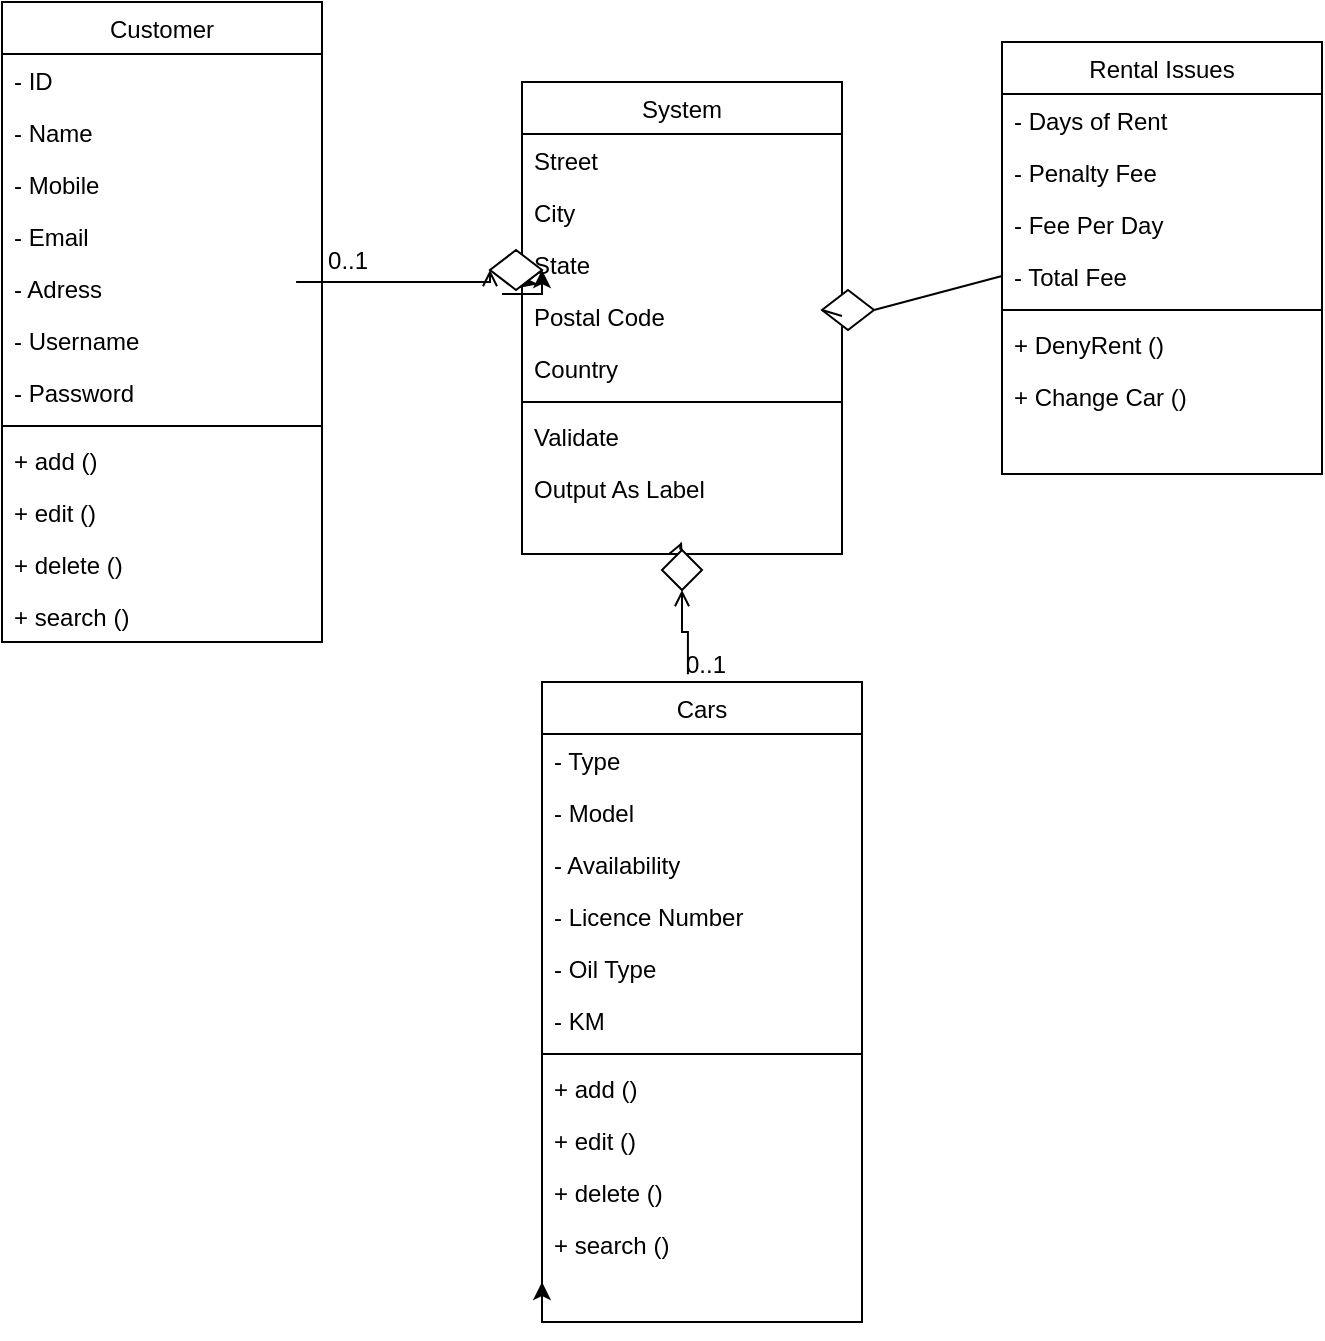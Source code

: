 <mxfile version="13.5.9" type="github">
  <diagram id="C5RBs43oDa-KdzZeNtuy" name="Page-1">
    <mxGraphModel dx="828" dy="452" grid="1" gridSize="10" guides="1" tooltips="1" connect="1" arrows="1" fold="1" page="1" pageScale="1" pageWidth="827" pageHeight="1169" math="0" shadow="0">
      <root>
        <mxCell id="WIyWlLk6GJQsqaUBKTNV-0" />
        <mxCell id="WIyWlLk6GJQsqaUBKTNV-1" parent="WIyWlLk6GJQsqaUBKTNV-0" />
        <mxCell id="zkfFHV4jXpPFQw0GAbJ--26" value="" style="endArrow=open;shadow=0;strokeWidth=1;rounded=0;endFill=1;edgeStyle=elbowEdgeStyle;elbow=vertical;exitX=0.919;exitY=-0.077;exitDx=0;exitDy=0;exitPerimeter=0;entryX=0;entryY=0.5;entryDx=0;entryDy=0;" parent="WIyWlLk6GJQsqaUBKTNV-1" target="RH0GhNYxz6qdvkt9rHXu-26" edge="1">
          <mxGeometry x="0.5" y="41" relative="1" as="geometry">
            <mxPoint x="257.04" y="159.998" as="sourcePoint" />
            <mxPoint x="380" y="160" as="targetPoint" />
            <mxPoint x="-40" y="32" as="offset" />
            <Array as="points">
              <mxPoint x="328" y="160" />
            </Array>
          </mxGeometry>
        </mxCell>
        <mxCell id="zkfFHV4jXpPFQw0GAbJ--27" value="0..1" style="resizable=0;align=left;verticalAlign=bottom;labelBackgroundColor=none;fontSize=12;" parent="zkfFHV4jXpPFQw0GAbJ--26" connectable="0" vertex="1">
          <mxGeometry x="-1" relative="1" as="geometry">
            <mxPoint x="14" y="-2" as="offset" />
          </mxGeometry>
        </mxCell>
        <mxCell id="RH0GhNYxz6qdvkt9rHXu-14" value="System" style="swimlane;fontStyle=0;align=center;verticalAlign=top;childLayout=stackLayout;horizontal=1;startSize=26;horizontalStack=0;resizeParent=1;resizeLast=0;collapsible=1;marginBottom=0;rounded=0;shadow=0;strokeWidth=1;" vertex="1" parent="WIyWlLk6GJQsqaUBKTNV-1">
          <mxGeometry x="370" y="60" width="160" height="236" as="geometry">
            <mxRectangle x="550" y="140" width="160" height="26" as="alternateBounds" />
          </mxGeometry>
        </mxCell>
        <mxCell id="RH0GhNYxz6qdvkt9rHXu-15" value="Street" style="text;align=left;verticalAlign=top;spacingLeft=4;spacingRight=4;overflow=hidden;rotatable=0;points=[[0,0.5],[1,0.5]];portConstraint=eastwest;" vertex="1" parent="RH0GhNYxz6qdvkt9rHXu-14">
          <mxGeometry y="26" width="160" height="26" as="geometry" />
        </mxCell>
        <mxCell id="RH0GhNYxz6qdvkt9rHXu-16" value="City" style="text;align=left;verticalAlign=top;spacingLeft=4;spacingRight=4;overflow=hidden;rotatable=0;points=[[0,0.5],[1,0.5]];portConstraint=eastwest;rounded=0;shadow=0;html=0;" vertex="1" parent="RH0GhNYxz6qdvkt9rHXu-14">
          <mxGeometry y="52" width="160" height="26" as="geometry" />
        </mxCell>
        <mxCell id="RH0GhNYxz6qdvkt9rHXu-17" value="State" style="text;align=left;verticalAlign=top;spacingLeft=4;spacingRight=4;overflow=hidden;rotatable=0;points=[[0,0.5],[1,0.5]];portConstraint=eastwest;rounded=0;shadow=0;html=0;" vertex="1" parent="RH0GhNYxz6qdvkt9rHXu-14">
          <mxGeometry y="78" width="160" height="26" as="geometry" />
        </mxCell>
        <mxCell id="RH0GhNYxz6qdvkt9rHXu-18" value="Postal Code" style="text;align=left;verticalAlign=top;spacingLeft=4;spacingRight=4;overflow=hidden;rotatable=0;points=[[0,0.5],[1,0.5]];portConstraint=eastwest;rounded=0;shadow=0;html=0;" vertex="1" parent="RH0GhNYxz6qdvkt9rHXu-14">
          <mxGeometry y="104" width="160" height="26" as="geometry" />
        </mxCell>
        <mxCell id="RH0GhNYxz6qdvkt9rHXu-19" value="Country" style="text;align=left;verticalAlign=top;spacingLeft=4;spacingRight=4;overflow=hidden;rotatable=0;points=[[0,0.5],[1,0.5]];portConstraint=eastwest;rounded=0;shadow=0;html=0;" vertex="1" parent="RH0GhNYxz6qdvkt9rHXu-14">
          <mxGeometry y="130" width="160" height="26" as="geometry" />
        </mxCell>
        <mxCell id="RH0GhNYxz6qdvkt9rHXu-20" value="" style="line;html=1;strokeWidth=1;align=left;verticalAlign=middle;spacingTop=-1;spacingLeft=3;spacingRight=3;rotatable=0;labelPosition=right;points=[];portConstraint=eastwest;" vertex="1" parent="RH0GhNYxz6qdvkt9rHXu-14">
          <mxGeometry y="156" width="160" height="8" as="geometry" />
        </mxCell>
        <mxCell id="RH0GhNYxz6qdvkt9rHXu-21" value="Validate" style="text;align=left;verticalAlign=top;spacingLeft=4;spacingRight=4;overflow=hidden;rotatable=0;points=[[0,0.5],[1,0.5]];portConstraint=eastwest;" vertex="1" parent="RH0GhNYxz6qdvkt9rHXu-14">
          <mxGeometry y="164" width="160" height="26" as="geometry" />
        </mxCell>
        <mxCell id="RH0GhNYxz6qdvkt9rHXu-22" value="Output As Label" style="text;align=left;verticalAlign=top;spacingLeft=4;spacingRight=4;overflow=hidden;rotatable=0;points=[[0,0.5],[1,0.5]];portConstraint=eastwest;" vertex="1" parent="RH0GhNYxz6qdvkt9rHXu-14">
          <mxGeometry y="190" width="160" height="26" as="geometry" />
        </mxCell>
        <mxCell id="RH0GhNYxz6qdvkt9rHXu-2" value="Customer" style="swimlane;fontStyle=0;align=center;verticalAlign=top;childLayout=stackLayout;horizontal=1;startSize=26;horizontalStack=0;resizeParent=1;resizeLast=0;collapsible=1;marginBottom=0;rounded=0;shadow=0;strokeWidth=1;" vertex="1" parent="WIyWlLk6GJQsqaUBKTNV-1">
          <mxGeometry x="110" y="20" width="160" height="320" as="geometry">
            <mxRectangle x="550" y="140" width="160" height="26" as="alternateBounds" />
          </mxGeometry>
        </mxCell>
        <mxCell id="RH0GhNYxz6qdvkt9rHXu-3" value="- ID" style="text;align=left;verticalAlign=top;spacingLeft=4;spacingRight=4;overflow=hidden;rotatable=0;points=[[0,0.5],[1,0.5]];portConstraint=eastwest;" vertex="1" parent="RH0GhNYxz6qdvkt9rHXu-2">
          <mxGeometry y="26" width="160" height="26" as="geometry" />
        </mxCell>
        <mxCell id="RH0GhNYxz6qdvkt9rHXu-4" value="- Name" style="text;align=left;verticalAlign=top;spacingLeft=4;spacingRight=4;overflow=hidden;rotatable=0;points=[[0,0.5],[1,0.5]];portConstraint=eastwest;rounded=0;shadow=0;html=0;" vertex="1" parent="RH0GhNYxz6qdvkt9rHXu-2">
          <mxGeometry y="52" width="160" height="26" as="geometry" />
        </mxCell>
        <mxCell id="RH0GhNYxz6qdvkt9rHXu-5" value="- Mobile" style="text;align=left;verticalAlign=top;spacingLeft=4;spacingRight=4;overflow=hidden;rotatable=0;points=[[0,0.5],[1,0.5]];portConstraint=eastwest;rounded=0;shadow=0;html=0;" vertex="1" parent="RH0GhNYxz6qdvkt9rHXu-2">
          <mxGeometry y="78" width="160" height="26" as="geometry" />
        </mxCell>
        <mxCell id="RH0GhNYxz6qdvkt9rHXu-6" value="- Email" style="text;align=left;verticalAlign=top;spacingLeft=4;spacingRight=4;overflow=hidden;rotatable=0;points=[[0,0.5],[1,0.5]];portConstraint=eastwest;rounded=0;shadow=0;html=0;" vertex="1" parent="RH0GhNYxz6qdvkt9rHXu-2">
          <mxGeometry y="104" width="160" height="26" as="geometry" />
        </mxCell>
        <mxCell id="RH0GhNYxz6qdvkt9rHXu-7" value="- Adress" style="text;align=left;verticalAlign=top;spacingLeft=4;spacingRight=4;overflow=hidden;rotatable=0;points=[[0,0.5],[1,0.5]];portConstraint=eastwest;rounded=0;shadow=0;html=0;" vertex="1" parent="RH0GhNYxz6qdvkt9rHXu-2">
          <mxGeometry y="130" width="160" height="26" as="geometry" />
        </mxCell>
        <mxCell id="RH0GhNYxz6qdvkt9rHXu-11" value="- Username" style="text;align=left;verticalAlign=top;spacingLeft=4;spacingRight=4;overflow=hidden;rotatable=0;points=[[0,0.5],[1,0.5]];portConstraint=eastwest;rounded=0;shadow=0;html=0;" vertex="1" parent="RH0GhNYxz6qdvkt9rHXu-2">
          <mxGeometry y="156" width="160" height="26" as="geometry" />
        </mxCell>
        <mxCell id="RH0GhNYxz6qdvkt9rHXu-12" value="- Password" style="text;align=left;verticalAlign=top;spacingLeft=4;spacingRight=4;overflow=hidden;rotatable=0;points=[[0,0.5],[1,0.5]];portConstraint=eastwest;rounded=0;shadow=0;html=0;" vertex="1" parent="RH0GhNYxz6qdvkt9rHXu-2">
          <mxGeometry y="182" width="160" height="26" as="geometry" />
        </mxCell>
        <mxCell id="RH0GhNYxz6qdvkt9rHXu-8" value="" style="line;html=1;strokeWidth=1;align=left;verticalAlign=middle;spacingTop=-1;spacingLeft=3;spacingRight=3;rotatable=0;labelPosition=right;points=[];portConstraint=eastwest;" vertex="1" parent="RH0GhNYxz6qdvkt9rHXu-2">
          <mxGeometry y="208" width="160" height="8" as="geometry" />
        </mxCell>
        <mxCell id="RH0GhNYxz6qdvkt9rHXu-9" value="+ add ()" style="text;align=left;verticalAlign=top;spacingLeft=4;spacingRight=4;overflow=hidden;rotatable=0;points=[[0,0.5],[1,0.5]];portConstraint=eastwest;" vertex="1" parent="RH0GhNYxz6qdvkt9rHXu-2">
          <mxGeometry y="216" width="160" height="26" as="geometry" />
        </mxCell>
        <mxCell id="RH0GhNYxz6qdvkt9rHXu-10" value="+ edit ()" style="text;align=left;verticalAlign=top;spacingLeft=4;spacingRight=4;overflow=hidden;rotatable=0;points=[[0,0.5],[1,0.5]];portConstraint=eastwest;" vertex="1" parent="RH0GhNYxz6qdvkt9rHXu-2">
          <mxGeometry y="242" width="160" height="26" as="geometry" />
        </mxCell>
        <mxCell id="RH0GhNYxz6qdvkt9rHXu-23" value="+ delete ()" style="text;align=left;verticalAlign=top;spacingLeft=4;spacingRight=4;overflow=hidden;rotatable=0;points=[[0,0.5],[1,0.5]];portConstraint=eastwest;" vertex="1" parent="RH0GhNYxz6qdvkt9rHXu-2">
          <mxGeometry y="268" width="160" height="26" as="geometry" />
        </mxCell>
        <mxCell id="RH0GhNYxz6qdvkt9rHXu-24" value="+ search ()" style="text;align=left;verticalAlign=top;spacingLeft=4;spacingRight=4;overflow=hidden;rotatable=0;points=[[0,0.5],[1,0.5]];portConstraint=eastwest;" vertex="1" parent="RH0GhNYxz6qdvkt9rHXu-2">
          <mxGeometry y="294" width="160" height="26" as="geometry" />
        </mxCell>
        <mxCell id="RH0GhNYxz6qdvkt9rHXu-25" value="" style="endArrow=classic;html=1;exitX=1;exitY=0.5;exitDx=0;exitDy=0;" edge="1" parent="WIyWlLk6GJQsqaUBKTNV-1" source="RH0GhNYxz6qdvkt9rHXu-26">
          <mxGeometry width="50" height="50" relative="1" as="geometry">
            <mxPoint x="390" y="270" as="sourcePoint" />
            <mxPoint x="368" y="163" as="targetPoint" />
          </mxGeometry>
        </mxCell>
        <mxCell id="RH0GhNYxz6qdvkt9rHXu-26" value="" style="rhombus;whiteSpace=wrap;html=1;" vertex="1" parent="WIyWlLk6GJQsqaUBKTNV-1">
          <mxGeometry x="354" y="144" width="26" height="20" as="geometry" />
        </mxCell>
        <mxCell id="zkfFHV4jXpPFQw0GAbJ--17" value="Rental Issues" style="swimlane;fontStyle=0;align=center;verticalAlign=top;childLayout=stackLayout;horizontal=1;startSize=26;horizontalStack=0;resizeParent=1;resizeLast=0;collapsible=1;marginBottom=0;rounded=0;shadow=0;strokeWidth=1;" parent="WIyWlLk6GJQsqaUBKTNV-1" vertex="1">
          <mxGeometry x="610" y="40" width="160" height="216" as="geometry">
            <mxRectangle x="550" y="140" width="160" height="26" as="alternateBounds" />
          </mxGeometry>
        </mxCell>
        <mxCell id="zkfFHV4jXpPFQw0GAbJ--18" value="- Days of Rent" style="text;align=left;verticalAlign=top;spacingLeft=4;spacingRight=4;overflow=hidden;rotatable=0;points=[[0,0.5],[1,0.5]];portConstraint=eastwest;" parent="zkfFHV4jXpPFQw0GAbJ--17" vertex="1">
          <mxGeometry y="26" width="160" height="26" as="geometry" />
        </mxCell>
        <mxCell id="zkfFHV4jXpPFQw0GAbJ--19" value="- Penalty Fee" style="text;align=left;verticalAlign=top;spacingLeft=4;spacingRight=4;overflow=hidden;rotatable=0;points=[[0,0.5],[1,0.5]];portConstraint=eastwest;rounded=0;shadow=0;html=0;" parent="zkfFHV4jXpPFQw0GAbJ--17" vertex="1">
          <mxGeometry y="52" width="160" height="26" as="geometry" />
        </mxCell>
        <mxCell id="zkfFHV4jXpPFQw0GAbJ--20" value="- Fee Per Day" style="text;align=left;verticalAlign=top;spacingLeft=4;spacingRight=4;overflow=hidden;rotatable=0;points=[[0,0.5],[1,0.5]];portConstraint=eastwest;rounded=0;shadow=0;html=0;" parent="zkfFHV4jXpPFQw0GAbJ--17" vertex="1">
          <mxGeometry y="78" width="160" height="26" as="geometry" />
        </mxCell>
        <mxCell id="zkfFHV4jXpPFQw0GAbJ--21" value="- Total Fee" style="text;align=left;verticalAlign=top;spacingLeft=4;spacingRight=4;overflow=hidden;rotatable=0;points=[[0,0.5],[1,0.5]];portConstraint=eastwest;rounded=0;shadow=0;html=0;" parent="zkfFHV4jXpPFQw0GAbJ--17" vertex="1">
          <mxGeometry y="104" width="160" height="26" as="geometry" />
        </mxCell>
        <mxCell id="zkfFHV4jXpPFQw0GAbJ--23" value="" style="line;html=1;strokeWidth=1;align=left;verticalAlign=middle;spacingTop=-1;spacingLeft=3;spacingRight=3;rotatable=0;labelPosition=right;points=[];portConstraint=eastwest;" parent="zkfFHV4jXpPFQw0GAbJ--17" vertex="1">
          <mxGeometry y="130" width="160" height="8" as="geometry" />
        </mxCell>
        <mxCell id="zkfFHV4jXpPFQw0GAbJ--24" value="+ DenyRent ()" style="text;align=left;verticalAlign=top;spacingLeft=4;spacingRight=4;overflow=hidden;rotatable=0;points=[[0,0.5],[1,0.5]];portConstraint=eastwest;" parent="zkfFHV4jXpPFQw0GAbJ--17" vertex="1">
          <mxGeometry y="138" width="160" height="26" as="geometry" />
        </mxCell>
        <mxCell id="zkfFHV4jXpPFQw0GAbJ--25" value="+ Change Car ()" style="text;align=left;verticalAlign=top;spacingLeft=4;spacingRight=4;overflow=hidden;rotatable=0;points=[[0,0.5],[1,0.5]];portConstraint=eastwest;" parent="zkfFHV4jXpPFQw0GAbJ--17" vertex="1">
          <mxGeometry y="164" width="160" height="26" as="geometry" />
        </mxCell>
        <mxCell id="RH0GhNYxz6qdvkt9rHXu-28" value="" style="endArrow=none;html=1;entryX=0;entryY=0.5;entryDx=0;entryDy=0;exitX=1;exitY=0.5;exitDx=0;exitDy=0;" edge="1" parent="WIyWlLk6GJQsqaUBKTNV-1" source="RH0GhNYxz6qdvkt9rHXu-29" target="zkfFHV4jXpPFQw0GAbJ--21">
          <mxGeometry width="50" height="50" relative="1" as="geometry">
            <mxPoint x="390" y="270" as="sourcePoint" />
            <mxPoint x="440" y="220" as="targetPoint" />
          </mxGeometry>
        </mxCell>
        <mxCell id="RH0GhNYxz6qdvkt9rHXu-29" value="" style="rhombus;whiteSpace=wrap;html=1;" vertex="1" parent="WIyWlLk6GJQsqaUBKTNV-1">
          <mxGeometry x="520" y="164" width="26" height="20" as="geometry" />
        </mxCell>
        <mxCell id="RH0GhNYxz6qdvkt9rHXu-30" value="" style="endArrow=none;html=1;entryX=0;entryY=0.5;entryDx=0;entryDy=0;exitX=1;exitY=0.5;exitDx=0;exitDy=0;" edge="1" parent="WIyWlLk6GJQsqaUBKTNV-1" source="RH0GhNYxz6qdvkt9rHXu-18" target="RH0GhNYxz6qdvkt9rHXu-29">
          <mxGeometry width="50" height="50" relative="1" as="geometry">
            <mxPoint x="530" y="177" as="sourcePoint" />
            <mxPoint x="610" y="157" as="targetPoint" />
          </mxGeometry>
        </mxCell>
        <mxCell id="RH0GhNYxz6qdvkt9rHXu-44" style="edgeStyle=orthogonalEdgeStyle;rounded=0;orthogonalLoop=1;jettySize=auto;html=1;entryX=1;entryY=0.5;entryDx=0;entryDy=0;" edge="1" parent="WIyWlLk6GJQsqaUBKTNV-1" target="RH0GhNYxz6qdvkt9rHXu-26">
          <mxGeometry relative="1" as="geometry">
            <mxPoint x="360" y="166" as="sourcePoint" />
          </mxGeometry>
        </mxCell>
        <mxCell id="RH0GhNYxz6qdvkt9rHXu-31" value="Cars" style="swimlane;fontStyle=0;align=center;verticalAlign=top;childLayout=stackLayout;horizontal=1;startSize=26;horizontalStack=0;resizeParent=1;resizeLast=0;collapsible=1;marginBottom=0;rounded=0;shadow=0;strokeWidth=1;" vertex="1" parent="WIyWlLk6GJQsqaUBKTNV-1">
          <mxGeometry x="380" y="360" width="160" height="320" as="geometry">
            <mxRectangle x="550" y="140" width="160" height="26" as="alternateBounds" />
          </mxGeometry>
        </mxCell>
        <mxCell id="RH0GhNYxz6qdvkt9rHXu-32" value="- Type" style="text;align=left;verticalAlign=top;spacingLeft=4;spacingRight=4;overflow=hidden;rotatable=0;points=[[0,0.5],[1,0.5]];portConstraint=eastwest;" vertex="1" parent="RH0GhNYxz6qdvkt9rHXu-31">
          <mxGeometry y="26" width="160" height="26" as="geometry" />
        </mxCell>
        <mxCell id="RH0GhNYxz6qdvkt9rHXu-33" value="- Model" style="text;align=left;verticalAlign=top;spacingLeft=4;spacingRight=4;overflow=hidden;rotatable=0;points=[[0,0.5],[1,0.5]];portConstraint=eastwest;rounded=0;shadow=0;html=0;" vertex="1" parent="RH0GhNYxz6qdvkt9rHXu-31">
          <mxGeometry y="52" width="160" height="26" as="geometry" />
        </mxCell>
        <mxCell id="RH0GhNYxz6qdvkt9rHXu-34" value="- Availability" style="text;align=left;verticalAlign=top;spacingLeft=4;spacingRight=4;overflow=hidden;rotatable=0;points=[[0,0.5],[1,0.5]];portConstraint=eastwest;rounded=0;shadow=0;html=0;" vertex="1" parent="RH0GhNYxz6qdvkt9rHXu-31">
          <mxGeometry y="78" width="160" height="26" as="geometry" />
        </mxCell>
        <mxCell id="RH0GhNYxz6qdvkt9rHXu-35" value="- Licence Number" style="text;align=left;verticalAlign=top;spacingLeft=4;spacingRight=4;overflow=hidden;rotatable=0;points=[[0,0.5],[1,0.5]];portConstraint=eastwest;rounded=0;shadow=0;html=0;" vertex="1" parent="RH0GhNYxz6qdvkt9rHXu-31">
          <mxGeometry y="104" width="160" height="26" as="geometry" />
        </mxCell>
        <mxCell id="RH0GhNYxz6qdvkt9rHXu-36" value="- Oil Type" style="text;align=left;verticalAlign=top;spacingLeft=4;spacingRight=4;overflow=hidden;rotatable=0;points=[[0,0.5],[1,0.5]];portConstraint=eastwest;rounded=0;shadow=0;html=0;" vertex="1" parent="RH0GhNYxz6qdvkt9rHXu-31">
          <mxGeometry y="130" width="160" height="26" as="geometry" />
        </mxCell>
        <mxCell id="RH0GhNYxz6qdvkt9rHXu-38" value="- KM" style="text;align=left;verticalAlign=top;spacingLeft=4;spacingRight=4;overflow=hidden;rotatable=0;points=[[0,0.5],[1,0.5]];portConstraint=eastwest;rounded=0;shadow=0;html=0;" vertex="1" parent="RH0GhNYxz6qdvkt9rHXu-31">
          <mxGeometry y="156" width="160" height="26" as="geometry" />
        </mxCell>
        <mxCell id="RH0GhNYxz6qdvkt9rHXu-39" value="" style="line;html=1;strokeWidth=1;align=left;verticalAlign=middle;spacingTop=-1;spacingLeft=3;spacingRight=3;rotatable=0;labelPosition=right;points=[];portConstraint=eastwest;" vertex="1" parent="RH0GhNYxz6qdvkt9rHXu-31">
          <mxGeometry y="182" width="160" height="8" as="geometry" />
        </mxCell>
        <mxCell id="RH0GhNYxz6qdvkt9rHXu-40" value="+ add ()" style="text;align=left;verticalAlign=top;spacingLeft=4;spacingRight=4;overflow=hidden;rotatable=0;points=[[0,0.5],[1,0.5]];portConstraint=eastwest;" vertex="1" parent="RH0GhNYxz6qdvkt9rHXu-31">
          <mxGeometry y="190" width="160" height="26" as="geometry" />
        </mxCell>
        <mxCell id="RH0GhNYxz6qdvkt9rHXu-41" value="+ edit ()" style="text;align=left;verticalAlign=top;spacingLeft=4;spacingRight=4;overflow=hidden;rotatable=0;points=[[0,0.5],[1,0.5]];portConstraint=eastwest;" vertex="1" parent="RH0GhNYxz6qdvkt9rHXu-31">
          <mxGeometry y="216" width="160" height="26" as="geometry" />
        </mxCell>
        <mxCell id="RH0GhNYxz6qdvkt9rHXu-42" value="+ delete ()" style="text;align=left;verticalAlign=top;spacingLeft=4;spacingRight=4;overflow=hidden;rotatable=0;points=[[0,0.5],[1,0.5]];portConstraint=eastwest;" vertex="1" parent="RH0GhNYxz6qdvkt9rHXu-31">
          <mxGeometry y="242" width="160" height="26" as="geometry" />
        </mxCell>
        <mxCell id="RH0GhNYxz6qdvkt9rHXu-43" value="+ search ()" style="text;align=left;verticalAlign=top;spacingLeft=4;spacingRight=4;overflow=hidden;rotatable=0;points=[[0,0.5],[1,0.5]];portConstraint=eastwest;" vertex="1" parent="RH0GhNYxz6qdvkt9rHXu-31">
          <mxGeometry y="268" width="160" height="26" as="geometry" />
        </mxCell>
        <mxCell id="RH0GhNYxz6qdvkt9rHXu-46" style="edgeStyle=orthogonalEdgeStyle;rounded=0;orthogonalLoop=1;jettySize=auto;html=1;exitX=0;exitY=1;exitDx=0;exitDy=0;entryX=0;entryY=1.231;entryDx=0;entryDy=0;entryPerimeter=0;" edge="1" parent="RH0GhNYxz6qdvkt9rHXu-31" source="RH0GhNYxz6qdvkt9rHXu-31" target="RH0GhNYxz6qdvkt9rHXu-43">
          <mxGeometry relative="1" as="geometry" />
        </mxCell>
        <mxCell id="RH0GhNYxz6qdvkt9rHXu-47" value="" style="endArrow=open;shadow=0;strokeWidth=1;rounded=0;endFill=1;edgeStyle=elbowEdgeStyle;elbow=vertical;exitX=0.456;exitY=-0.012;exitDx=0;exitDy=0;exitPerimeter=0;" edge="1" parent="WIyWlLk6GJQsqaUBKTNV-1" source="RH0GhNYxz6qdvkt9rHXu-51">
          <mxGeometry x="0.5" y="41" relative="1" as="geometry">
            <mxPoint x="450" y="350" as="sourcePoint" />
            <mxPoint x="450" y="290" as="targetPoint" />
            <mxPoint x="-40" y="32" as="offset" />
            <Array as="points" />
          </mxGeometry>
        </mxCell>
        <mxCell id="RH0GhNYxz6qdvkt9rHXu-51" value="" style="rhombus;whiteSpace=wrap;html=1;" vertex="1" parent="WIyWlLk6GJQsqaUBKTNV-1">
          <mxGeometry x="440" y="294" width="20" height="20" as="geometry" />
        </mxCell>
        <mxCell id="RH0GhNYxz6qdvkt9rHXu-52" value="" style="endArrow=open;shadow=0;strokeWidth=1;rounded=0;endFill=1;edgeStyle=elbowEdgeStyle;elbow=vertical;exitX=0.456;exitY=-0.012;exitDx=0;exitDy=0;exitPerimeter=0;" edge="1" parent="WIyWlLk6GJQsqaUBKTNV-1" source="RH0GhNYxz6qdvkt9rHXu-31" target="RH0GhNYxz6qdvkt9rHXu-51">
          <mxGeometry x="0.5" y="41" relative="1" as="geometry">
            <mxPoint x="452.96" y="356.16" as="sourcePoint" />
            <mxPoint x="450" y="290" as="targetPoint" />
            <mxPoint x="-40" y="32" as="offset" />
            <Array as="points" />
          </mxGeometry>
        </mxCell>
        <mxCell id="RH0GhNYxz6qdvkt9rHXu-53" value="0..1" style="resizable=0;align=left;verticalAlign=bottom;labelBackgroundColor=none;fontSize=12;" connectable="0" vertex="1" parent="RH0GhNYxz6qdvkt9rHXu-52">
          <mxGeometry x="-1" relative="1" as="geometry">
            <mxPoint x="-2.96" y="3.84" as="offset" />
          </mxGeometry>
        </mxCell>
      </root>
    </mxGraphModel>
  </diagram>
</mxfile>

